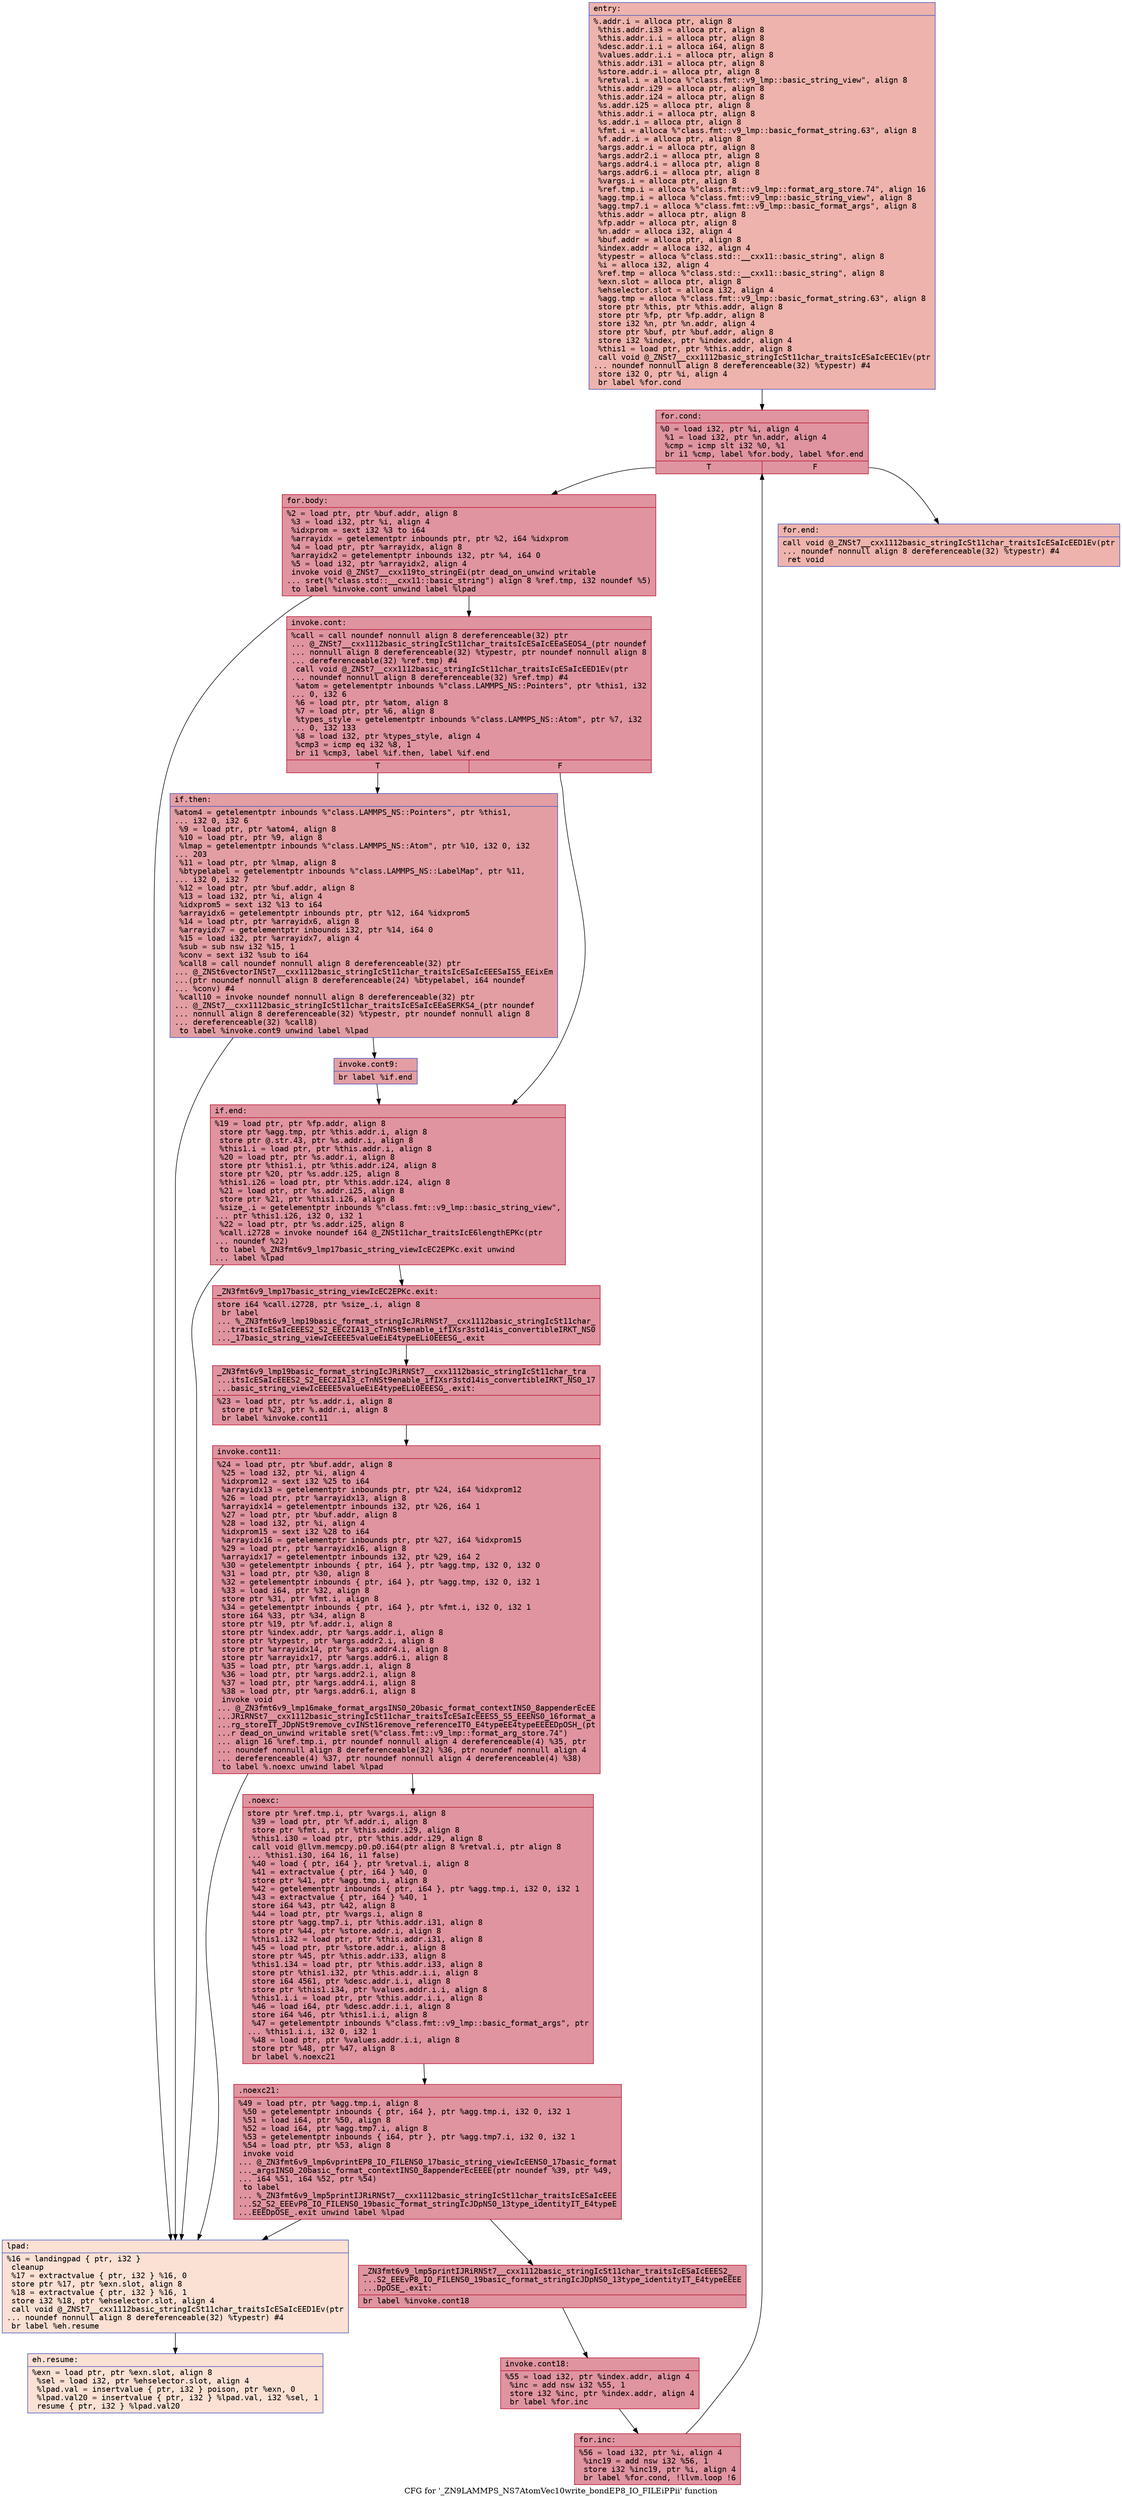 digraph "CFG for '_ZN9LAMMPS_NS7AtomVec10write_bondEP8_IO_FILEiPPii' function" {
	label="CFG for '_ZN9LAMMPS_NS7AtomVec10write_bondEP8_IO_FILEiPPii' function";

	Node0x56285aba4820 [shape=record,color="#3d50c3ff", style=filled, fillcolor="#d6524470" fontname="Courier",label="{entry:\l|  %.addr.i = alloca ptr, align 8\l  %this.addr.i33 = alloca ptr, align 8\l  %this.addr.i.i = alloca ptr, align 8\l  %desc.addr.i.i = alloca i64, align 8\l  %values.addr.i.i = alloca ptr, align 8\l  %this.addr.i31 = alloca ptr, align 8\l  %store.addr.i = alloca ptr, align 8\l  %retval.i = alloca %\"class.fmt::v9_lmp::basic_string_view\", align 8\l  %this.addr.i29 = alloca ptr, align 8\l  %this.addr.i24 = alloca ptr, align 8\l  %s.addr.i25 = alloca ptr, align 8\l  %this.addr.i = alloca ptr, align 8\l  %s.addr.i = alloca ptr, align 8\l  %fmt.i = alloca %\"class.fmt::v9_lmp::basic_format_string.63\", align 8\l  %f.addr.i = alloca ptr, align 8\l  %args.addr.i = alloca ptr, align 8\l  %args.addr2.i = alloca ptr, align 8\l  %args.addr4.i = alloca ptr, align 8\l  %args.addr6.i = alloca ptr, align 8\l  %vargs.i = alloca ptr, align 8\l  %ref.tmp.i = alloca %\"class.fmt::v9_lmp::format_arg_store.74\", align 16\l  %agg.tmp.i = alloca %\"class.fmt::v9_lmp::basic_string_view\", align 8\l  %agg.tmp7.i = alloca %\"class.fmt::v9_lmp::basic_format_args\", align 8\l  %this.addr = alloca ptr, align 8\l  %fp.addr = alloca ptr, align 8\l  %n.addr = alloca i32, align 4\l  %buf.addr = alloca ptr, align 8\l  %index.addr = alloca i32, align 4\l  %typestr = alloca %\"class.std::__cxx11::basic_string\", align 8\l  %i = alloca i32, align 4\l  %ref.tmp = alloca %\"class.std::__cxx11::basic_string\", align 8\l  %exn.slot = alloca ptr, align 8\l  %ehselector.slot = alloca i32, align 4\l  %agg.tmp = alloca %\"class.fmt::v9_lmp::basic_format_string.63\", align 8\l  store ptr %this, ptr %this.addr, align 8\l  store ptr %fp, ptr %fp.addr, align 8\l  store i32 %n, ptr %n.addr, align 4\l  store ptr %buf, ptr %buf.addr, align 8\l  store i32 %index, ptr %index.addr, align 4\l  %this1 = load ptr, ptr %this.addr, align 8\l  call void @_ZNSt7__cxx1112basic_stringIcSt11char_traitsIcESaIcEEC1Ev(ptr\l... noundef nonnull align 8 dereferenceable(32) %typestr) #4\l  store i32 0, ptr %i, align 4\l  br label %for.cond\l}"];
	Node0x56285aba4820 -> Node0x56285aba9750[tooltip="entry -> for.cond\nProbability 100.00%" ];
	Node0x56285aba9750 [shape=record,color="#b70d28ff", style=filled, fillcolor="#b70d2870" fontname="Courier",label="{for.cond:\l|  %0 = load i32, ptr %i, align 4\l  %1 = load i32, ptr %n.addr, align 4\l  %cmp = icmp slt i32 %0, %1\l  br i1 %cmp, label %for.body, label %for.end\l|{<s0>T|<s1>F}}"];
	Node0x56285aba9750:s0 -> Node0x56285aba9c70[tooltip="for.cond -> for.body\nProbability 96.88%" ];
	Node0x56285aba9750:s1 -> Node0x56285aba9cf0[tooltip="for.cond -> for.end\nProbability 3.12%" ];
	Node0x56285aba9c70 [shape=record,color="#b70d28ff", style=filled, fillcolor="#b70d2870" fontname="Courier",label="{for.body:\l|  %2 = load ptr, ptr %buf.addr, align 8\l  %3 = load i32, ptr %i, align 4\l  %idxprom = sext i32 %3 to i64\l  %arrayidx = getelementptr inbounds ptr, ptr %2, i64 %idxprom\l  %4 = load ptr, ptr %arrayidx, align 8\l  %arrayidx2 = getelementptr inbounds i32, ptr %4, i64 0\l  %5 = load i32, ptr %arrayidx2, align 4\l  invoke void @_ZNSt7__cxx119to_stringEi(ptr dead_on_unwind writable\l... sret(%\"class.std::__cxx11::basic_string\") align 8 %ref.tmp, i32 noundef %5)\l          to label %invoke.cont unwind label %lpad\l}"];
	Node0x56285aba9c70 -> Node0x56285abaa270[tooltip="for.body -> invoke.cont\nProbability 100.00%" ];
	Node0x56285aba9c70 -> Node0x56285aba8840[tooltip="for.body -> lpad\nProbability 0.00%" ];
	Node0x56285abaa270 [shape=record,color="#b70d28ff", style=filled, fillcolor="#b70d2870" fontname="Courier",label="{invoke.cont:\l|  %call = call noundef nonnull align 8 dereferenceable(32) ptr\l... @_ZNSt7__cxx1112basic_stringIcSt11char_traitsIcESaIcEEaSEOS4_(ptr noundef\l... nonnull align 8 dereferenceable(32) %typestr, ptr noundef nonnull align 8\l... dereferenceable(32) %ref.tmp) #4\l  call void @_ZNSt7__cxx1112basic_stringIcSt11char_traitsIcESaIcEED1Ev(ptr\l... noundef nonnull align 8 dereferenceable(32) %ref.tmp) #4\l  %atom = getelementptr inbounds %\"class.LAMMPS_NS::Pointers\", ptr %this1, i32\l... 0, i32 6\l  %6 = load ptr, ptr %atom, align 8\l  %7 = load ptr, ptr %6, align 8\l  %types_style = getelementptr inbounds %\"class.LAMMPS_NS::Atom\", ptr %7, i32\l... 0, i32 133\l  %8 = load i32, ptr %types_style, align 4\l  %cmp3 = icmp eq i32 %8, 1\l  br i1 %cmp3, label %if.then, label %if.end\l|{<s0>T|<s1>F}}"];
	Node0x56285abaa270:s0 -> Node0x56285aba8af0[tooltip="invoke.cont -> if.then\nProbability 50.00%" ];
	Node0x56285abaa270:s1 -> Node0x56285abaafd0[tooltip="invoke.cont -> if.end\nProbability 50.00%" ];
	Node0x56285aba8af0 [shape=record,color="#3d50c3ff", style=filled, fillcolor="#be242e70" fontname="Courier",label="{if.then:\l|  %atom4 = getelementptr inbounds %\"class.LAMMPS_NS::Pointers\", ptr %this1,\l... i32 0, i32 6\l  %9 = load ptr, ptr %atom4, align 8\l  %10 = load ptr, ptr %9, align 8\l  %lmap = getelementptr inbounds %\"class.LAMMPS_NS::Atom\", ptr %10, i32 0, i32\l... 203\l  %11 = load ptr, ptr %lmap, align 8\l  %btypelabel = getelementptr inbounds %\"class.LAMMPS_NS::LabelMap\", ptr %11,\l... i32 0, i32 7\l  %12 = load ptr, ptr %buf.addr, align 8\l  %13 = load i32, ptr %i, align 4\l  %idxprom5 = sext i32 %13 to i64\l  %arrayidx6 = getelementptr inbounds ptr, ptr %12, i64 %idxprom5\l  %14 = load ptr, ptr %arrayidx6, align 8\l  %arrayidx7 = getelementptr inbounds i32, ptr %14, i64 0\l  %15 = load i32, ptr %arrayidx7, align 4\l  %sub = sub nsw i32 %15, 1\l  %conv = sext i32 %sub to i64\l  %call8 = call noundef nonnull align 8 dereferenceable(32) ptr\l... @_ZNSt6vectorINSt7__cxx1112basic_stringIcSt11char_traitsIcESaIcEEESaIS5_EEixEm\l...(ptr noundef nonnull align 8 dereferenceable(24) %btypelabel, i64 noundef\l... %conv) #4\l  %call10 = invoke noundef nonnull align 8 dereferenceable(32) ptr\l... @_ZNSt7__cxx1112basic_stringIcSt11char_traitsIcESaIcEEaSERKS4_(ptr noundef\l... nonnull align 8 dereferenceable(32) %typestr, ptr noundef nonnull align 8\l... dereferenceable(32) %call8)\l          to label %invoke.cont9 unwind label %lpad\l}"];
	Node0x56285aba8af0 -> Node0x56285ababd20[tooltip="if.then -> invoke.cont9\nProbability 100.00%" ];
	Node0x56285aba8af0 -> Node0x56285aba8840[tooltip="if.then -> lpad\nProbability 0.00%" ];
	Node0x56285ababd20 [shape=record,color="#3d50c3ff", style=filled, fillcolor="#be242e70" fontname="Courier",label="{invoke.cont9:\l|  br label %if.end\l}"];
	Node0x56285ababd20 -> Node0x56285abaafd0[tooltip="invoke.cont9 -> if.end\nProbability 100.00%" ];
	Node0x56285aba8840 [shape=record,color="#3d50c3ff", style=filled, fillcolor="#f7b99e70" fontname="Courier",label="{lpad:\l|  %16 = landingpad \{ ptr, i32 \}\l          cleanup\l  %17 = extractvalue \{ ptr, i32 \} %16, 0\l  store ptr %17, ptr %exn.slot, align 8\l  %18 = extractvalue \{ ptr, i32 \} %16, 1\l  store i32 %18, ptr %ehselector.slot, align 4\l  call void @_ZNSt7__cxx1112basic_stringIcSt11char_traitsIcESaIcEED1Ev(ptr\l... noundef nonnull align 8 dereferenceable(32) %typestr) #4\l  br label %eh.resume\l}"];
	Node0x56285aba8840 -> Node0x56285ababcd0[tooltip="lpad -> eh.resume\nProbability 100.00%" ];
	Node0x56285abaafd0 [shape=record,color="#b70d28ff", style=filled, fillcolor="#b70d2870" fontname="Courier",label="{if.end:\l|  %19 = load ptr, ptr %fp.addr, align 8\l  store ptr %agg.tmp, ptr %this.addr.i, align 8\l  store ptr @.str.43, ptr %s.addr.i, align 8\l  %this1.i = load ptr, ptr %this.addr.i, align 8\l  %20 = load ptr, ptr %s.addr.i, align 8\l  store ptr %this1.i, ptr %this.addr.i24, align 8\l  store ptr %20, ptr %s.addr.i25, align 8\l  %this1.i26 = load ptr, ptr %this.addr.i24, align 8\l  %21 = load ptr, ptr %s.addr.i25, align 8\l  store ptr %21, ptr %this1.i26, align 8\l  %size_.i = getelementptr inbounds %\"class.fmt::v9_lmp::basic_string_view\",\l... ptr %this1.i26, i32 0, i32 1\l  %22 = load ptr, ptr %s.addr.i25, align 8\l  %call.i2728 = invoke noundef i64 @_ZNSt11char_traitsIcE6lengthEPKc(ptr\l... noundef %22)\l          to label %_ZN3fmt6v9_lmp17basic_string_viewIcEC2EPKc.exit unwind\l... label %lpad\l}"];
	Node0x56285abaafd0 -> Node0x56285abacb10[tooltip="if.end -> _ZN3fmt6v9_lmp17basic_string_viewIcEC2EPKc.exit\nProbability 100.00%" ];
	Node0x56285abaafd0 -> Node0x56285aba8840[tooltip="if.end -> lpad\nProbability 0.00%" ];
	Node0x56285abacb10 [shape=record,color="#b70d28ff", style=filled, fillcolor="#b70d2870" fontname="Courier",label="{_ZN3fmt6v9_lmp17basic_string_viewIcEC2EPKc.exit:\l|  store i64 %call.i2728, ptr %size_.i, align 8\l  br label\l... %_ZN3fmt6v9_lmp19basic_format_stringIcJRiRNSt7__cxx1112basic_stringIcSt11char_\l...traitsIcESaIcEEES2_S2_EEC2IA13_cTnNSt9enable_ifIXsr3std14is_convertibleIRKT_NS0\l..._17basic_string_viewIcEEEE5valueEiE4typeELi0EEESG_.exit\l}"];
	Node0x56285abacb10 -> Node0x56285abacd30[tooltip="_ZN3fmt6v9_lmp17basic_string_viewIcEC2EPKc.exit -> _ZN3fmt6v9_lmp19basic_format_stringIcJRiRNSt7__cxx1112basic_stringIcSt11char_traitsIcESaIcEEES2_S2_EEC2IA13_cTnNSt9enable_ifIXsr3std14is_convertibleIRKT_NS0_17basic_string_viewIcEEEE5valueEiE4typeELi0EEESG_.exit\nProbability 100.00%" ];
	Node0x56285abacd30 [shape=record,color="#b70d28ff", style=filled, fillcolor="#b70d2870" fontname="Courier",label="{_ZN3fmt6v9_lmp19basic_format_stringIcJRiRNSt7__cxx1112basic_stringIcSt11char_tra\l...itsIcESaIcEEES2_S2_EEC2IA13_cTnNSt9enable_ifIXsr3std14is_convertibleIRKT_NS0_17\l...basic_string_viewIcEEEE5valueEiE4typeELi0EEESG_.exit:\l|  %23 = load ptr, ptr %s.addr.i, align 8\l  store ptr %23, ptr %.addr.i, align 8\l  br label %invoke.cont11\l}"];
	Node0x56285abacd30 -> Node0x56285abacf10[tooltip="_ZN3fmt6v9_lmp19basic_format_stringIcJRiRNSt7__cxx1112basic_stringIcSt11char_traitsIcESaIcEEES2_S2_EEC2IA13_cTnNSt9enable_ifIXsr3std14is_convertibleIRKT_NS0_17basic_string_viewIcEEEE5valueEiE4typeELi0EEESG_.exit -> invoke.cont11\nProbability 100.00%" ];
	Node0x56285abacf10 [shape=record,color="#b70d28ff", style=filled, fillcolor="#b70d2870" fontname="Courier",label="{invoke.cont11:\l|  %24 = load ptr, ptr %buf.addr, align 8\l  %25 = load i32, ptr %i, align 4\l  %idxprom12 = sext i32 %25 to i64\l  %arrayidx13 = getelementptr inbounds ptr, ptr %24, i64 %idxprom12\l  %26 = load ptr, ptr %arrayidx13, align 8\l  %arrayidx14 = getelementptr inbounds i32, ptr %26, i64 1\l  %27 = load ptr, ptr %buf.addr, align 8\l  %28 = load i32, ptr %i, align 4\l  %idxprom15 = sext i32 %28 to i64\l  %arrayidx16 = getelementptr inbounds ptr, ptr %27, i64 %idxprom15\l  %29 = load ptr, ptr %arrayidx16, align 8\l  %arrayidx17 = getelementptr inbounds i32, ptr %29, i64 2\l  %30 = getelementptr inbounds \{ ptr, i64 \}, ptr %agg.tmp, i32 0, i32 0\l  %31 = load ptr, ptr %30, align 8\l  %32 = getelementptr inbounds \{ ptr, i64 \}, ptr %agg.tmp, i32 0, i32 1\l  %33 = load i64, ptr %32, align 8\l  store ptr %31, ptr %fmt.i, align 8\l  %34 = getelementptr inbounds \{ ptr, i64 \}, ptr %fmt.i, i32 0, i32 1\l  store i64 %33, ptr %34, align 8\l  store ptr %19, ptr %f.addr.i, align 8\l  store ptr %index.addr, ptr %args.addr.i, align 8\l  store ptr %typestr, ptr %args.addr2.i, align 8\l  store ptr %arrayidx14, ptr %args.addr4.i, align 8\l  store ptr %arrayidx17, ptr %args.addr6.i, align 8\l  %35 = load ptr, ptr %args.addr.i, align 8\l  %36 = load ptr, ptr %args.addr2.i, align 8\l  %37 = load ptr, ptr %args.addr4.i, align 8\l  %38 = load ptr, ptr %args.addr6.i, align 8\l  invoke void\l... @_ZN3fmt6v9_lmp16make_format_argsINS0_20basic_format_contextINS0_8appenderEcEE\l...JRiRNSt7__cxx1112basic_stringIcSt11char_traitsIcESaIcEEES5_S5_EEENS0_16format_a\l...rg_storeIT_JDpNSt9remove_cvINSt16remove_referenceIT0_E4typeEE4typeEEEEDpOSH_(pt\l...r dead_on_unwind writable sret(%\"class.fmt::v9_lmp::format_arg_store.74\")\l... align 16 %ref.tmp.i, ptr noundef nonnull align 4 dereferenceable(4) %35, ptr\l... noundef nonnull align 8 dereferenceable(32) %36, ptr noundef nonnull align 4\l... dereferenceable(4) %37, ptr noundef nonnull align 4 dereferenceable(4) %38)\l          to label %.noexc unwind label %lpad\l}"];
	Node0x56285abacf10 -> Node0x56285abae1f0[tooltip="invoke.cont11 -> .noexc\nProbability 100.00%" ];
	Node0x56285abacf10 -> Node0x56285aba8840[tooltip="invoke.cont11 -> lpad\nProbability 0.00%" ];
	Node0x56285abae1f0 [shape=record,color="#b70d28ff", style=filled, fillcolor="#b70d2870" fontname="Courier",label="{.noexc:\l|  store ptr %ref.tmp.i, ptr %vargs.i, align 8\l  %39 = load ptr, ptr %f.addr.i, align 8\l  store ptr %fmt.i, ptr %this.addr.i29, align 8\l  %this1.i30 = load ptr, ptr %this.addr.i29, align 8\l  call void @llvm.memcpy.p0.p0.i64(ptr align 8 %retval.i, ptr align 8\l... %this1.i30, i64 16, i1 false)\l  %40 = load \{ ptr, i64 \}, ptr %retval.i, align 8\l  %41 = extractvalue \{ ptr, i64 \} %40, 0\l  store ptr %41, ptr %agg.tmp.i, align 8\l  %42 = getelementptr inbounds \{ ptr, i64 \}, ptr %agg.tmp.i, i32 0, i32 1\l  %43 = extractvalue \{ ptr, i64 \} %40, 1\l  store i64 %43, ptr %42, align 8\l  %44 = load ptr, ptr %vargs.i, align 8\l  store ptr %agg.tmp7.i, ptr %this.addr.i31, align 8\l  store ptr %44, ptr %store.addr.i, align 8\l  %this1.i32 = load ptr, ptr %this.addr.i31, align 8\l  %45 = load ptr, ptr %store.addr.i, align 8\l  store ptr %45, ptr %this.addr.i33, align 8\l  %this1.i34 = load ptr, ptr %this.addr.i33, align 8\l  store ptr %this1.i32, ptr %this.addr.i.i, align 8\l  store i64 4561, ptr %desc.addr.i.i, align 8\l  store ptr %this1.i34, ptr %values.addr.i.i, align 8\l  %this1.i.i = load ptr, ptr %this.addr.i.i, align 8\l  %46 = load i64, ptr %desc.addr.i.i, align 8\l  store i64 %46, ptr %this1.i.i, align 8\l  %47 = getelementptr inbounds %\"class.fmt::v9_lmp::basic_format_args\", ptr\l... %this1.i.i, i32 0, i32 1\l  %48 = load ptr, ptr %values.addr.i.i, align 8\l  store ptr %48, ptr %47, align 8\l  br label %.noexc21\l}"];
	Node0x56285abae1f0 -> Node0x56285abafeb0[tooltip=".noexc -> .noexc21\nProbability 100.00%" ];
	Node0x56285abafeb0 [shape=record,color="#b70d28ff", style=filled, fillcolor="#b70d2870" fontname="Courier",label="{.noexc21:\l|  %49 = load ptr, ptr %agg.tmp.i, align 8\l  %50 = getelementptr inbounds \{ ptr, i64 \}, ptr %agg.tmp.i, i32 0, i32 1\l  %51 = load i64, ptr %50, align 8\l  %52 = load i64, ptr %agg.tmp7.i, align 8\l  %53 = getelementptr inbounds \{ i64, ptr \}, ptr %agg.tmp7.i, i32 0, i32 1\l  %54 = load ptr, ptr %53, align 8\l  invoke void\l... @_ZN3fmt6v9_lmp6vprintEP8_IO_FILENS0_17basic_string_viewIcEENS0_17basic_format\l..._argsINS0_20basic_format_contextINS0_8appenderEcEEEE(ptr noundef %39, ptr %49,\l... i64 %51, i64 %52, ptr %54)\l          to label\l... %_ZN3fmt6v9_lmp5printIJRiRNSt7__cxx1112basic_stringIcSt11char_traitsIcESaIcEEE\l...S2_S2_EEEvP8_IO_FILENS0_19basic_format_stringIcJDpNS0_13type_identityIT_E4typeE\l...EEEDpOSE_.exit unwind label %lpad\l}"];
	Node0x56285abafeb0 -> Node0x56285abb0440[tooltip=".noexc21 -> _ZN3fmt6v9_lmp5printIJRiRNSt7__cxx1112basic_stringIcSt11char_traitsIcESaIcEEES2_S2_EEEvP8_IO_FILENS0_19basic_format_stringIcJDpNS0_13type_identityIT_E4typeEEEEDpOSE_.exit\nProbability 100.00%" ];
	Node0x56285abafeb0 -> Node0x56285aba8840[tooltip=".noexc21 -> lpad\nProbability 0.00%" ];
	Node0x56285abb0440 [shape=record,color="#b70d28ff", style=filled, fillcolor="#b70d2870" fontname="Courier",label="{_ZN3fmt6v9_lmp5printIJRiRNSt7__cxx1112basic_stringIcSt11char_traitsIcESaIcEEES2_\l...S2_EEEvP8_IO_FILENS0_19basic_format_stringIcJDpNS0_13type_identityIT_E4typeEEEE\l...DpOSE_.exit:\l|  br label %invoke.cont18\l}"];
	Node0x56285abb0440 -> Node0x56285abb0950[tooltip="_ZN3fmt6v9_lmp5printIJRiRNSt7__cxx1112basic_stringIcSt11char_traitsIcESaIcEEES2_S2_EEEvP8_IO_FILENS0_19basic_format_stringIcJDpNS0_13type_identityIT_E4typeEEEEDpOSE_.exit -> invoke.cont18\nProbability 100.00%" ];
	Node0x56285abb0950 [shape=record,color="#b70d28ff", style=filled, fillcolor="#b70d2870" fontname="Courier",label="{invoke.cont18:\l|  %55 = load i32, ptr %index.addr, align 4\l  %inc = add nsw i32 %55, 1\l  store i32 %inc, ptr %index.addr, align 4\l  br label %for.inc\l}"];
	Node0x56285abb0950 -> Node0x56285abb0b30[tooltip="invoke.cont18 -> for.inc\nProbability 100.00%" ];
	Node0x56285abb0b30 [shape=record,color="#b70d28ff", style=filled, fillcolor="#b70d2870" fontname="Courier",label="{for.inc:\l|  %56 = load i32, ptr %i, align 4\l  %inc19 = add nsw i32 %56, 1\l  store i32 %inc19, ptr %i, align 4\l  br label %for.cond, !llvm.loop !6\l}"];
	Node0x56285abb0b30 -> Node0x56285aba9750[tooltip="for.inc -> for.cond\nProbability 100.00%" ];
	Node0x56285aba9cf0 [shape=record,color="#3d50c3ff", style=filled, fillcolor="#d6524470" fontname="Courier",label="{for.end:\l|  call void @_ZNSt7__cxx1112basic_stringIcSt11char_traitsIcESaIcEED1Ev(ptr\l... noundef nonnull align 8 dereferenceable(32) %typestr) #4\l  ret void\l}"];
	Node0x56285ababcd0 [shape=record,color="#3d50c3ff", style=filled, fillcolor="#f7b99e70" fontname="Courier",label="{eh.resume:\l|  %exn = load ptr, ptr %exn.slot, align 8\l  %sel = load i32, ptr %ehselector.slot, align 4\l  %lpad.val = insertvalue \{ ptr, i32 \} poison, ptr %exn, 0\l  %lpad.val20 = insertvalue \{ ptr, i32 \} %lpad.val, i32 %sel, 1\l  resume \{ ptr, i32 \} %lpad.val20\l}"];
}

